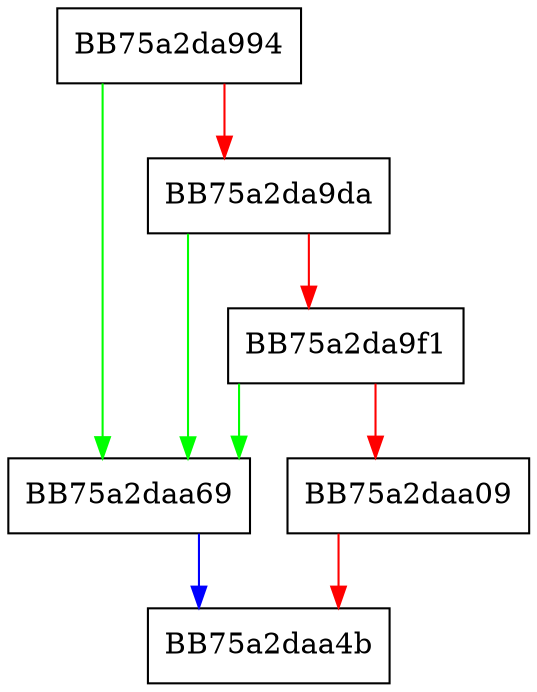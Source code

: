 digraph split {
  node [shape="box"];
  graph [splines=ortho];
  BB75a2da994 -> BB75a2daa69 [color="green"];
  BB75a2da994 -> BB75a2da9da [color="red"];
  BB75a2da9da -> BB75a2daa69 [color="green"];
  BB75a2da9da -> BB75a2da9f1 [color="red"];
  BB75a2da9f1 -> BB75a2daa69 [color="green"];
  BB75a2da9f1 -> BB75a2daa09 [color="red"];
  BB75a2daa09 -> BB75a2daa4b [color="red"];
  BB75a2daa69 -> BB75a2daa4b [color="blue"];
}